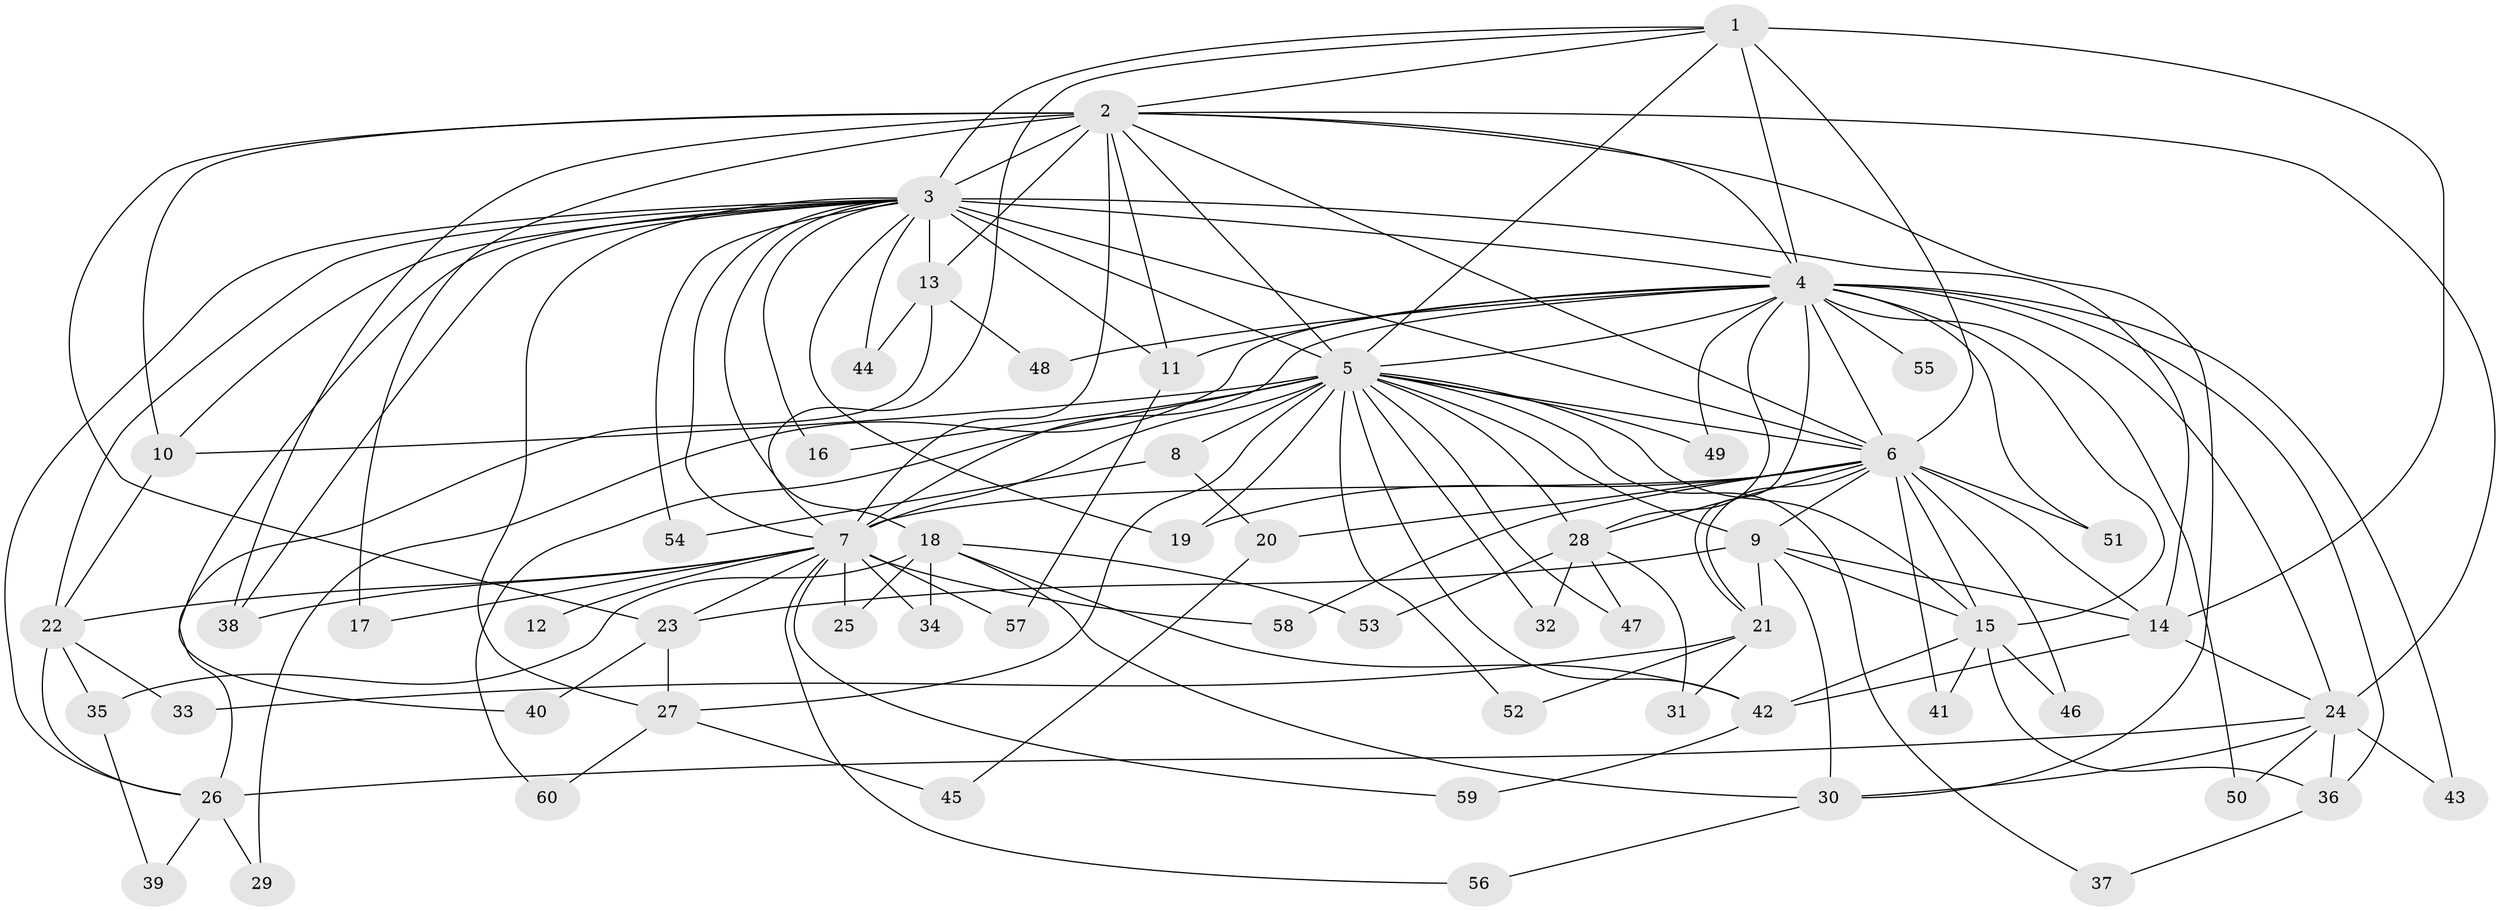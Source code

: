 // original degree distribution, {15: 0.010101010101010102, 21: 0.020202020202020204, 18: 0.010101010101010102, 24: 0.010101010101010102, 13: 0.010101010101010102, 22: 0.030303030303030304, 16: 0.010101010101010102, 4: 0.050505050505050504, 11: 0.010101010101010102, 2: 0.6060606060606061, 3: 0.12121212121212122, 8: 0.010101010101010102, 6: 0.030303030303030304, 7: 0.020202020202020204, 5: 0.050505050505050504}
// Generated by graph-tools (version 1.1) at 2025/49/03/04/25 22:49:19]
// undirected, 60 vertices, 144 edges
graph export_dot {
  node [color=gray90,style=filled];
  1;
  2;
  3;
  4;
  5;
  6;
  7;
  8;
  9;
  10;
  11;
  12;
  13;
  14;
  15;
  16;
  17;
  18;
  19;
  20;
  21;
  22;
  23;
  24;
  25;
  26;
  27;
  28;
  29;
  30;
  31;
  32;
  33;
  34;
  35;
  36;
  37;
  38;
  39;
  40;
  41;
  42;
  43;
  44;
  45;
  46;
  47;
  48;
  49;
  50;
  51;
  52;
  53;
  54;
  55;
  56;
  57;
  58;
  59;
  60;
  1 -- 2 [weight=2.0];
  1 -- 3 [weight=3.0];
  1 -- 4 [weight=1.0];
  1 -- 5 [weight=2.0];
  1 -- 6 [weight=1.0];
  1 -- 7 [weight=1.0];
  1 -- 14 [weight=5.0];
  2 -- 3 [weight=4.0];
  2 -- 4 [weight=3.0];
  2 -- 5 [weight=4.0];
  2 -- 6 [weight=2.0];
  2 -- 7 [weight=3.0];
  2 -- 10 [weight=4.0];
  2 -- 11 [weight=1.0];
  2 -- 13 [weight=2.0];
  2 -- 17 [weight=1.0];
  2 -- 23 [weight=1.0];
  2 -- 24 [weight=1.0];
  2 -- 30 [weight=1.0];
  2 -- 38 [weight=1.0];
  3 -- 4 [weight=2.0];
  3 -- 5 [weight=4.0];
  3 -- 6 [weight=2.0];
  3 -- 7 [weight=2.0];
  3 -- 10 [weight=2.0];
  3 -- 11 [weight=1.0];
  3 -- 13 [weight=2.0];
  3 -- 14 [weight=1.0];
  3 -- 16 [weight=2.0];
  3 -- 18 [weight=2.0];
  3 -- 19 [weight=1.0];
  3 -- 22 [weight=1.0];
  3 -- 26 [weight=1.0];
  3 -- 27 [weight=1.0];
  3 -- 38 [weight=1.0];
  3 -- 40 [weight=1.0];
  3 -- 44 [weight=1.0];
  3 -- 54 [weight=1.0];
  4 -- 5 [weight=2.0];
  4 -- 6 [weight=1.0];
  4 -- 7 [weight=1.0];
  4 -- 11 [weight=1.0];
  4 -- 15 [weight=1.0];
  4 -- 21 [weight=1.0];
  4 -- 24 [weight=1.0];
  4 -- 28 [weight=1.0];
  4 -- 29 [weight=1.0];
  4 -- 36 [weight=1.0];
  4 -- 43 [weight=1.0];
  4 -- 48 [weight=1.0];
  4 -- 49 [weight=1.0];
  4 -- 50 [weight=1.0];
  4 -- 51 [weight=1.0];
  4 -- 55 [weight=1.0];
  5 -- 6 [weight=3.0];
  5 -- 7 [weight=2.0];
  5 -- 8 [weight=1.0];
  5 -- 9 [weight=2.0];
  5 -- 10 [weight=1.0];
  5 -- 15 [weight=1.0];
  5 -- 16 [weight=1.0];
  5 -- 19 [weight=1.0];
  5 -- 27 [weight=1.0];
  5 -- 28 [weight=1.0];
  5 -- 32 [weight=1.0];
  5 -- 37 [weight=1.0];
  5 -- 42 [weight=1.0];
  5 -- 47 [weight=1.0];
  5 -- 49 [weight=1.0];
  5 -- 52 [weight=1.0];
  5 -- 60 [weight=1.0];
  6 -- 7 [weight=1.0];
  6 -- 9 [weight=1.0];
  6 -- 14 [weight=1.0];
  6 -- 15 [weight=1.0];
  6 -- 19 [weight=1.0];
  6 -- 20 [weight=1.0];
  6 -- 21 [weight=1.0];
  6 -- 28 [weight=2.0];
  6 -- 41 [weight=1.0];
  6 -- 46 [weight=1.0];
  6 -- 51 [weight=1.0];
  6 -- 58 [weight=1.0];
  7 -- 12 [weight=1.0];
  7 -- 17 [weight=1.0];
  7 -- 22 [weight=1.0];
  7 -- 23 [weight=1.0];
  7 -- 25 [weight=1.0];
  7 -- 34 [weight=1.0];
  7 -- 38 [weight=1.0];
  7 -- 56 [weight=1.0];
  7 -- 57 [weight=1.0];
  7 -- 58 [weight=1.0];
  7 -- 59 [weight=1.0];
  8 -- 20 [weight=1.0];
  8 -- 54 [weight=1.0];
  9 -- 14 [weight=1.0];
  9 -- 15 [weight=1.0];
  9 -- 21 [weight=2.0];
  9 -- 23 [weight=1.0];
  9 -- 30 [weight=3.0];
  10 -- 22 [weight=1.0];
  11 -- 57 [weight=1.0];
  13 -- 26 [weight=1.0];
  13 -- 44 [weight=1.0];
  13 -- 48 [weight=1.0];
  14 -- 24 [weight=1.0];
  14 -- 42 [weight=1.0];
  15 -- 36 [weight=1.0];
  15 -- 41 [weight=1.0];
  15 -- 42 [weight=1.0];
  15 -- 46 [weight=1.0];
  18 -- 25 [weight=1.0];
  18 -- 30 [weight=1.0];
  18 -- 34 [weight=1.0];
  18 -- 35 [weight=1.0];
  18 -- 42 [weight=1.0];
  18 -- 53 [weight=1.0];
  20 -- 45 [weight=1.0];
  21 -- 31 [weight=1.0];
  21 -- 33 [weight=1.0];
  21 -- 52 [weight=1.0];
  22 -- 26 [weight=1.0];
  22 -- 33 [weight=1.0];
  22 -- 35 [weight=1.0];
  23 -- 27 [weight=1.0];
  23 -- 40 [weight=1.0];
  24 -- 26 [weight=1.0];
  24 -- 30 [weight=2.0];
  24 -- 36 [weight=1.0];
  24 -- 43 [weight=1.0];
  24 -- 50 [weight=1.0];
  26 -- 29 [weight=1.0];
  26 -- 39 [weight=1.0];
  27 -- 45 [weight=1.0];
  27 -- 60 [weight=1.0];
  28 -- 31 [weight=1.0];
  28 -- 32 [weight=1.0];
  28 -- 47 [weight=1.0];
  28 -- 53 [weight=1.0];
  30 -- 56 [weight=1.0];
  35 -- 39 [weight=1.0];
  36 -- 37 [weight=1.0];
  42 -- 59 [weight=1.0];
}
